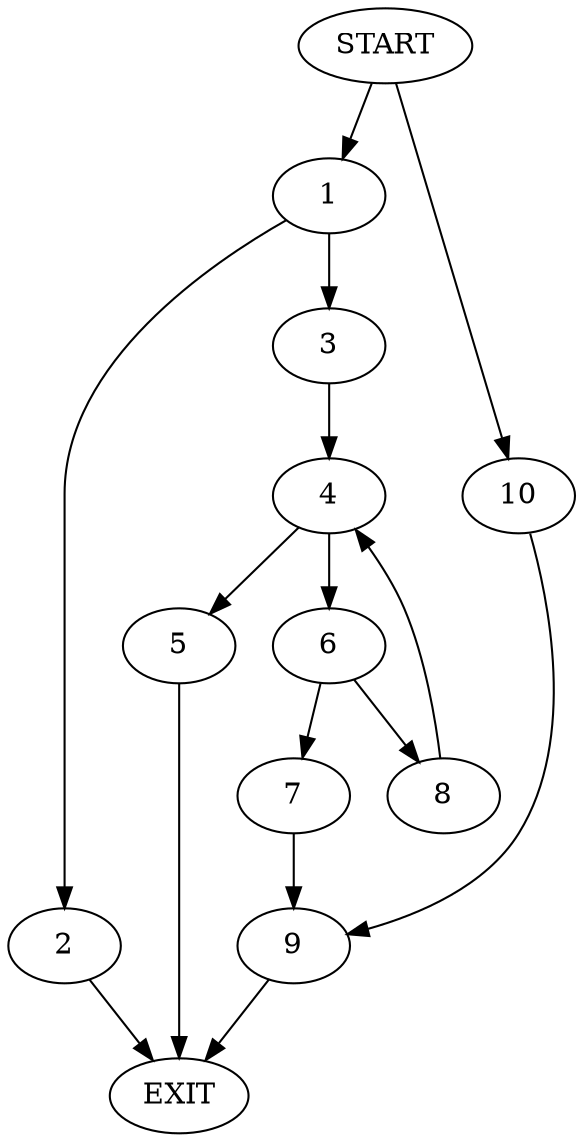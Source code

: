 digraph {
0 [label="START"]
11 [label="EXIT"]
0 -> 1
1 -> 2
1 -> 3
3 -> 4
2 -> 11
4 -> 5
4 -> 6
5 -> 11
6 -> 7
6 -> 8
8 -> 4
7 -> 9
9 -> 11
0 -> 10
10 -> 9
}

